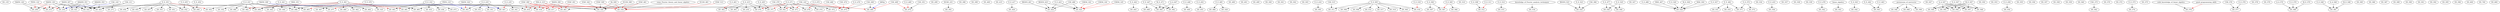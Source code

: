 digraph G {
    EE_135;
    edge [color=black];
    MATH_126 -> EE_205;
    MATH_136 -> EE_205;
    edge [color=red];
    PHYS_122 -> EE_205;
    edge [color=black];
    MATH_126 -> EE_215;
    MATH_307 -> EE_215;
    MATH_136 -> EE_215;
    edge [color=red];
    PHYS_122 -> EE_215;
    edge [color=black];
    E_E_215 -> EE_233;
    edge [color=black];
    MATH_136 -> EE_235;
    MATH_307 -> EE_235;
    AMATH_351 -> EE_235;
    edge [color=red];
    PHYS_122 -> EE_235;
    edge [color=blue];
    CSE_142 -> EE_235;
    edge [color=black];
    CSE_142 -> EE_271;
    EE_299;
    edge [color=black];
    E_E_233 -> EE_331;
    edge [color=black];
    E_E_331 -> EE_332;
    edge [color=black];
    E_E_235 -> EE_341;
    edge [color=black];
    E_E_233 -> EE_351;
    edge [color=black];
    E_E_233 -> EE_361;
    edge [color=red];
    MATH_324 -> EE_361;
    edge [color=blue];
    PHYS_123 -> EE_361;
    edge [color=black];
    E_E_205 -> EE_371;
    E_E_215 -> EE_371;
    edge [color=red];
    E_E_271 -> EE_371;
    edge [color=black];
    HCDE_231 -> EE_393;
    EE_398;
    EE_399;
    EE_400;
    edge [color=black];
    E_E_215 -> EE_401;
    edge [color=black];
    E_E_215 -> EE_402;
    edge [color=red];
    E_E_401 -> EE_402;
    edge [color=black];
    E_E_271 -> EE_406;
    E_E_331 -> EE_406;
    E_E_341 -> EE_406;
    E_E_351 -> EE_406;
    E_E_361 -> EE_406;
    EE_415;
    edge [color=black];
    E_E_341 -> EE_416;
    edge [color=red];
    STAT_390 -> EE_416;
    IND_E_315 -> EE_416;
    edge [color=black];
    E_E_341 -> EE_417;
    edge [color=red];
    IND_E_315 -> EE_417;
    MATH_390 -> EE_417;
    STAT_390 -> EE_417;
    edge [color=black];
    MATH_308 -> EE_418;
    edge [color=red];
    MATH_390 -> EE_418;
    STAT_390 -> EE_418;
    IND_E_315 -> EE_418;
    edge [color=black];
    E_E_417 -> EE_420;
    edge [color=black];
    MATH_136 -> EE_423;
    MATH_307 -> EE_423;
    AMATH_351 -> EE_423;
    CSE_311 -> EE_423;
    MATH_308 -> EE_423;
    AMATH_352 -> EE_423;
    edge [color=black];
    BIOEN_401 -> EE_424;
    BIOEN_423 -> EE_424;
    E_E_423 -> EE_424;
    CSE_486 -> EE_424;
    edge [color=black];
    BIOEN_423 -> EE_425;
    E_E_423 -> EE_425;
    CSE_486 -> EE_425;
    edge [color=red];
    CHEM_142 -> EE_425;
    CHEM_144 -> EE_425;
    CHEM_145 -> EE_425;
    edge [color=black];
    E_E_332 -> EE_433;
    edge [color=black];
    E_E_332 -> EE_436;
    edge [color=black];
    E_E_341 -> EE_440;
    edge [color=black];
    E_E_341 -> EE_442;
    edge [color=black];
    E_E_442 -> EE_443;
    edge [color=black];
    E_E_233 -> EE_447;
    edge [color=red];
    E_E_235 -> EE_447;
    edge [color=blue];
    MATH_308 -> EE_447;
    edge [color=black];
    E_E_447 -> EE_448;
    edge [color=black];
    E_E_448 -> EE_449;
    edge [color=black];
    E_E_351 -> EE_451;
    edge [color=black];
    E_E_331 -> EE_452;
    edge [color=red];
    E_E_351 -> EE_452;
    edge [color=black];
    E_E_452 -> EE_453;
    edge [color=black];
    E_E_351 -> EE_454;
    edge [color=black];
    E_E_351 -> EE_455;
    edge [color=black];
    E_E_454 -> EE_456;
    E_E_455 -> EE_456;
    edge [color=black];
    E_E_351 -> EE_457;
    edge [color=black];
    CSE_143 -> EE_461;
    edge [color=red];
    MATH_390 -> EE_461;
    STAT_390 -> EE_461;
    STAT_391 -> EE_461;
    IND_E_315 -> EE_461;
    edge [color=black];
    E_E_361 -> EE_462;
    edge [color=black];
    E_E_332 -> EE_463;
    edge [color=red];
    E_E_361 -> EE_463;
    edge [color=black];
    E_E_361 -> EE_464;
    edge [color=black];
    E_E_331 -> EE_465;
    edge [color=red];
    E_E_361 -> EE_465;
    edge [color=black];
    E_E_361 -> EE_467;
    edge [color=black];
    E_E_271 -> EE_469;
    CSE_369 -> EE_469;
    edge [color=red];
    CSE_143 -> EE_469;
    CSE_469 -> EE_469;
    edge [color=blue];
    AWSp -> EE_469;
    edge [color=black];
    CSE_351 -> EE_470;
    edge [color=red];
    CSE_469 -> EE_470;
    E_E_469 -> EE_470;
    edge [color=black];
    E_E_271 -> EE_471;
    CSE_370 -> EE_471;
    edge [color=red];
    CSE_143 -> EE_471;
    edge [color=black];
    CSE_143 -> EE_472;
    edge [color=black];
    E_E_332 -> EE_473;
    edge [color=black];
    CSE_143 -> EE_474;
    edge [color=black];
    E_E_271 -> EE_475;
    CSE_369 -> EE_475;
    edge [color=red];
    CSE_466 -> EE_475;
    E_E_472 -> EE_475;
    CSE_474 -> EE_475;
    E_E_474 -> EE_475;
    edge [color=black];
    E_E_205 -> EE_476;
    E_E_215 -> EE_476;
    edge [color=red];
    E_E_271 -> EE_476;
    edge [color=black];
    E_E_331 -> EE_477;
    edge [color=red];
    E_E_476 -> EE_477;
    edge [color=black];
    E_E_271 -> EE_478;
    edge [color=red];
    E_E_472 -> EE_478;
    edge [color=black];
    E_E_361 -> EE_480;
    edge [color=black];
    E_E_332 -> EE_481;
    edge [color=red];
    E_E_361 -> EE_481;
    edge [color=black];
    E_E_331 -> EE_482;
    edge [color=red];
    E_E_361 -> EE_482;
    edge [color=black];
    E_E_331 -> EE_484;
    edge [color=black];
    E_E_361 -> EE_485;
    PHYS_123 -> EE_485;
    edge [color=black];
    E_E_331 -> EE_486;
    E_E_361 -> EE_486;
    MSE_351 -> EE_486;
    edge [color=black];
    E_E_485 -> EE_488;
    EE_490;
    EE_491;
    EE_499;
    EE_500;
    EE_501;
    EE_502;
    EE_503;
    edge [color=black];
    E_E_416 -> EE_505;
    edge [color=black];
    E_E_505 -> EE_506;
    edge [color=black];
    E_E_506 -> EE_507;
    edge [color=black];
    E_E_505 -> EE_508;
    EE_510;
    edge [color=black];
    E_E_505 -> EE_511;
    CSE_515 -> EE_511;
    edge [color=black];
    E_E_508 -> EE_512;
    edge [color=red];
    E_E_511 -> EE_512;
    edge [color=black];
    E_E_505 -> EE_514;
    edge [color=black];
    E_E_514 -> EE_515;
    edge [color=black];
    E_E_505 -> EE_516;
    edge [color=red];
    E_E_518 -> EE_516;
    edge [color=black];
    E_E_505 -> EE_517;
    edge [color=black];
    knowledge_of_Fourier_analysis_techniques -> EE_518;
    edge [color=black];
    E_E_505 -> EE_519;
    edge [color=black];
    STAT_342 -> EE_520;
    STAT_390 -> EE_520;
    STAT_481 -> EE_520;
    STAT_509 -> EE_520;
    SS_509 -> EE_520;
    ECON_580 -> EE_520;
    IND_E_315 -> EE_520;
    edge [color=black];
    MATH_307 -> EE_521;
    AMATH_351 -> EE_521;
    edge [color=black];
    MATH_136 -> EE_523;
    MATH_307 -> EE_523;
    AMATH_351 -> EE_523;
    CSE_311 -> EE_523;
    MATH_308 -> EE_523;
    AMATH_352 -> EE_523;
    edge [color=black];
    BIOEN_523 -> EE_524;
    E_E_523 -> EE_524;
    CSE_586 -> EE_524;
    edge [color=black];
    E_E_476 -> EE_525;
    edge [color=black];
    E_E_477 -> EE_526;
    E_E_525 -> EE_526;
    EE_527;
    edge [color=black];
    E_E_486 -> EE_528;
    MSE_467 -> EE_528;
    E_E_520 -> EE_528;
    M_E_504 -> EE_528;
    MSE_504 -> EE_528;
    E_E_527 -> EE_528;
    edge [color=black];
    E_E_485 -> EE_529;
    edge [color=black];
    some_Fourier_theory_and_linear_algebra -> EE_530;
    edge [color=red];
    MATH_390 -> EE_530;
    STAT_390 -> EE_530;
    ECON_481 -> EE_530;
    STAT_481 -> EE_530;
    STAT_509 -> EE_530;
    SS_509 -> EE_530;
    ECON_580 -> EE_530;
    STAT_513 -> EE_530;
    IND_E_315 -> EE_530;
    edge [color=black];
    E_E_482 -> EE_531;
    edge [color=black];
    E_E_482 -> EE_533;
    EE_534;
    edge [color=black];
    E_E_433 -> EE_536;
    EE_537;
    EE_538;
    EE_539;
    edge [color=black];
    E_E_477 -> EE_540;
    E_E_525 -> EE_540;
    edge [color=black];
    E_E_271 -> EE_541;
    CSE_370 -> EE_541;
    edge [color=red];
    CSE_143 -> EE_541;
    edge [color=black];
    E_E_478 -> EE_542;
    edge [color=black];
    linear_algebra -> EE_543;
    edge [color=black];
    E_E_543 -> EE_544;
    edge [color=black];
    E_E_462 -> EE_545;
    E_E_463 -> EE_545;
    edge [color=black];
    permission_of_instructor -> EE_546;
    EE_547;
    edge [color=black];
    A_A_547 -> EE_548;
    E_E_547 -> EE_548;
    M_E_547 -> EE_548;
    edge [color=black];
    A_A_547 -> EE_549;
    E_E_547 -> EE_549;
    M_E_547 -> EE_549;
    EE_550;
    edge [color=black];
    E_E_351 -> EE_551;
    edge [color=black];
    E_E_351 -> EE_552;
    E_E_455 -> EE_552;
    EE_553;
    edge [color=black];
    E_E_456 -> EE_554;
    EE_555;
    EE_556;
    EE_557;
    EE_558;
    EE_559;
    EE_560;
    edge [color=black];
    CSE_373 -> EE_562;
    edge [color=black];
    E_E_505 -> EE_565;
    edge [color=black];
    E_E_565 -> EE_566;
    edge [color=black];
    E_E_506 -> EE_567;
    edge [color=red];
    E_E_565 -> EE_567;
    edge [color=black];
    permission_of_instructor -> EE_568;
    EE_570;
    edge [color=black];
    E_E_482 -> EE_571;
    E_E_572 -> EE_571;
    EE_572;
    edge [color=black];
    E_E_572 -> EE_573;
    edge [color=black];
    E_E_573 -> EE_574;
    EE_575;
    edge [color=black];
    solid_knowledge_of_linear_algebra -> EE_576;
    edge [color=red];
    good_programming_skills -> EE_576;
    edge [color=black];
    CSE_576 -> EE_577;
    E_E_576 -> EE_577;
    EE_578;
    EE_579;
    edge [color=black];
    A_A_570 -> EE_580;
    E_E_570 -> EE_580;
    M_E_570 -> EE_580;
    edge [color=black];
    E_E_548 -> EE_581;
    A_A_548 -> EE_581;
    M_E_548 -> EE_581;
    edge [color=black];
    A_A_447 -> EE_582;
    E_E_447 -> EE_582;
    M_E_471 -> EE_582;
    edge [color=black];
    A_A_447 -> EE_583;
    E_E_447 -> EE_583;
    M_E_471 -> EE_583;
    EE_585;
    EE_586;
    EE_587;
    EE_589;
    EE_590;
    EE_591;
    EE_592;
    edge [color=black];
    A_A_547 -> EE_593;
    E_E_547 -> EE_593;
    M_E_547 -> EE_593;
    edge [color=black];
    A_A_547 -> EE_594;
    E_E_547 -> EE_594;
    M_E_547 -> EE_594;
    EE_595;
    EE_596;
    edge [color=black];
    A_A_547 -> EE_597;
    E_E_547 -> EE_597;
    M_E_547 -> EE_597;
    edge [color=black];
    permission_of_instructor -> EE_599;
    EE_600;
    EE_700;
    EE_800;
}
